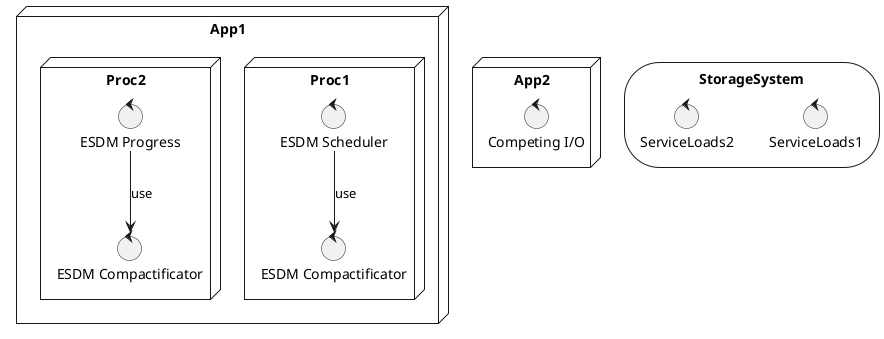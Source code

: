 @startuml

node App1 {
	node Proc1 {
	control "ESDM Scheduler" as scheduler1
	control "ESDM Compactificator" as compactor1
	}

	node Proc2 {
	control "ESDM Progress" as scheduler2
	control "ESDM Compactificator" as compactor2
	}	
}

scheduler1 --> compactor1 : use
scheduler2 --> compactor2 : use

node App2 {
	control "Competing I/O" as io
}


storage StorageSystem {
	control ServiceLoads1
	control ServiceLoads2
}

@enduml
